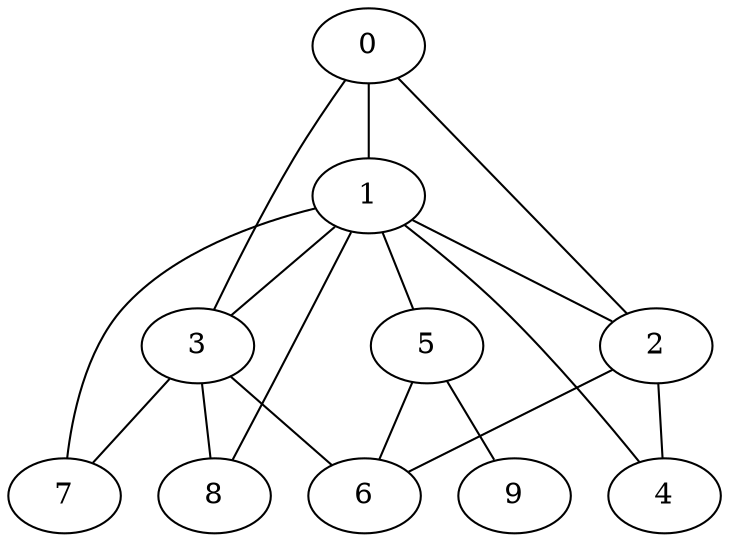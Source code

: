 
graph graphname {
    0 -- 1
0 -- 3
0 -- 2
1 -- 2
1 -- 3
1 -- 4
1 -- 5
1 -- 8
1 -- 7
2 -- 6
2 -- 4
3 -- 8
3 -- 6
3 -- 7
5 -- 9
5 -- 6

}
